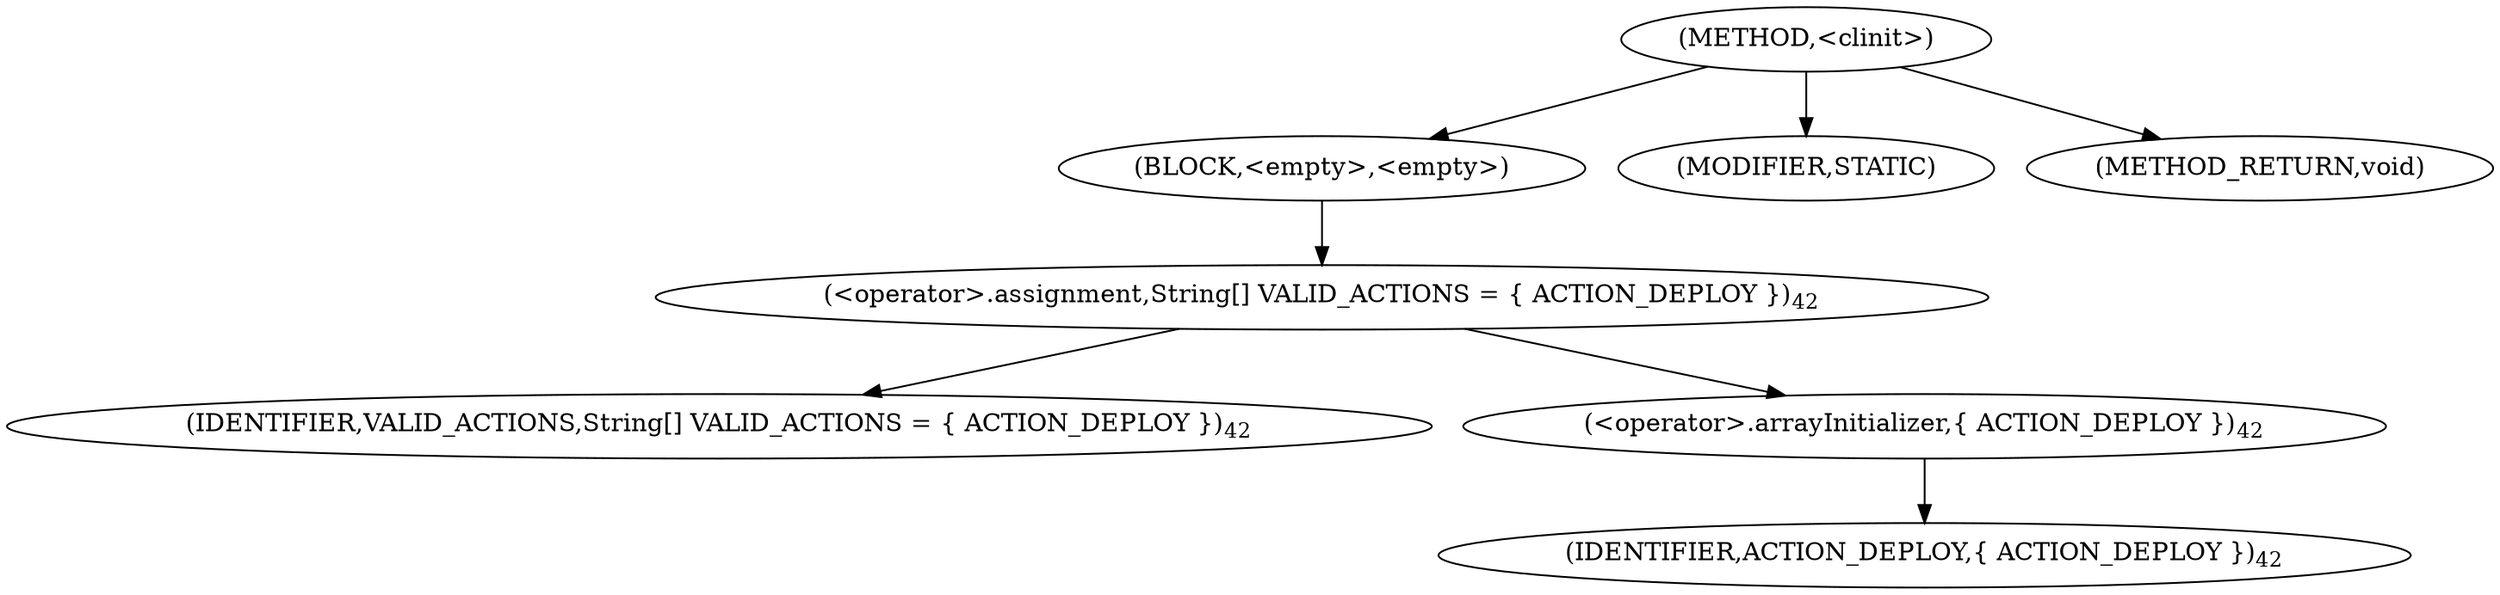 digraph "&lt;clinit&gt;" {  
"177" [label = <(METHOD,&lt;clinit&gt;)> ]
"178" [label = <(BLOCK,&lt;empty&gt;,&lt;empty&gt;)> ]
"179" [label = <(&lt;operator&gt;.assignment,String[] VALID_ACTIONS = { ACTION_DEPLOY })<SUB>42</SUB>> ]
"180" [label = <(IDENTIFIER,VALID_ACTIONS,String[] VALID_ACTIONS = { ACTION_DEPLOY })<SUB>42</SUB>> ]
"181" [label = <(&lt;operator&gt;.arrayInitializer,{ ACTION_DEPLOY })<SUB>42</SUB>> ]
"182" [label = <(IDENTIFIER,ACTION_DEPLOY,{ ACTION_DEPLOY })<SUB>42</SUB>> ]
"183" [label = <(MODIFIER,STATIC)> ]
"184" [label = <(METHOD_RETURN,void)> ]
  "177" -> "178" 
  "177" -> "183" 
  "177" -> "184" 
  "178" -> "179" 
  "179" -> "180" 
  "179" -> "181" 
  "181" -> "182" 
}
